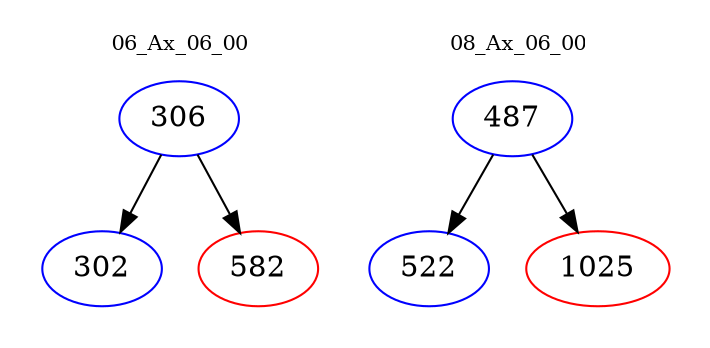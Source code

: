 digraph{
subgraph cluster_0 {
color = white
label = "06_Ax_06_00";
fontsize=10;
T0_306 [label="306", color="blue"]
T0_306 -> T0_302 [color="black"]
T0_302 [label="302", color="blue"]
T0_306 -> T0_582 [color="black"]
T0_582 [label="582", color="red"]
}
subgraph cluster_1 {
color = white
label = "08_Ax_06_00";
fontsize=10;
T1_487 [label="487", color="blue"]
T1_487 -> T1_522 [color="black"]
T1_522 [label="522", color="blue"]
T1_487 -> T1_1025 [color="black"]
T1_1025 [label="1025", color="red"]
}
}
